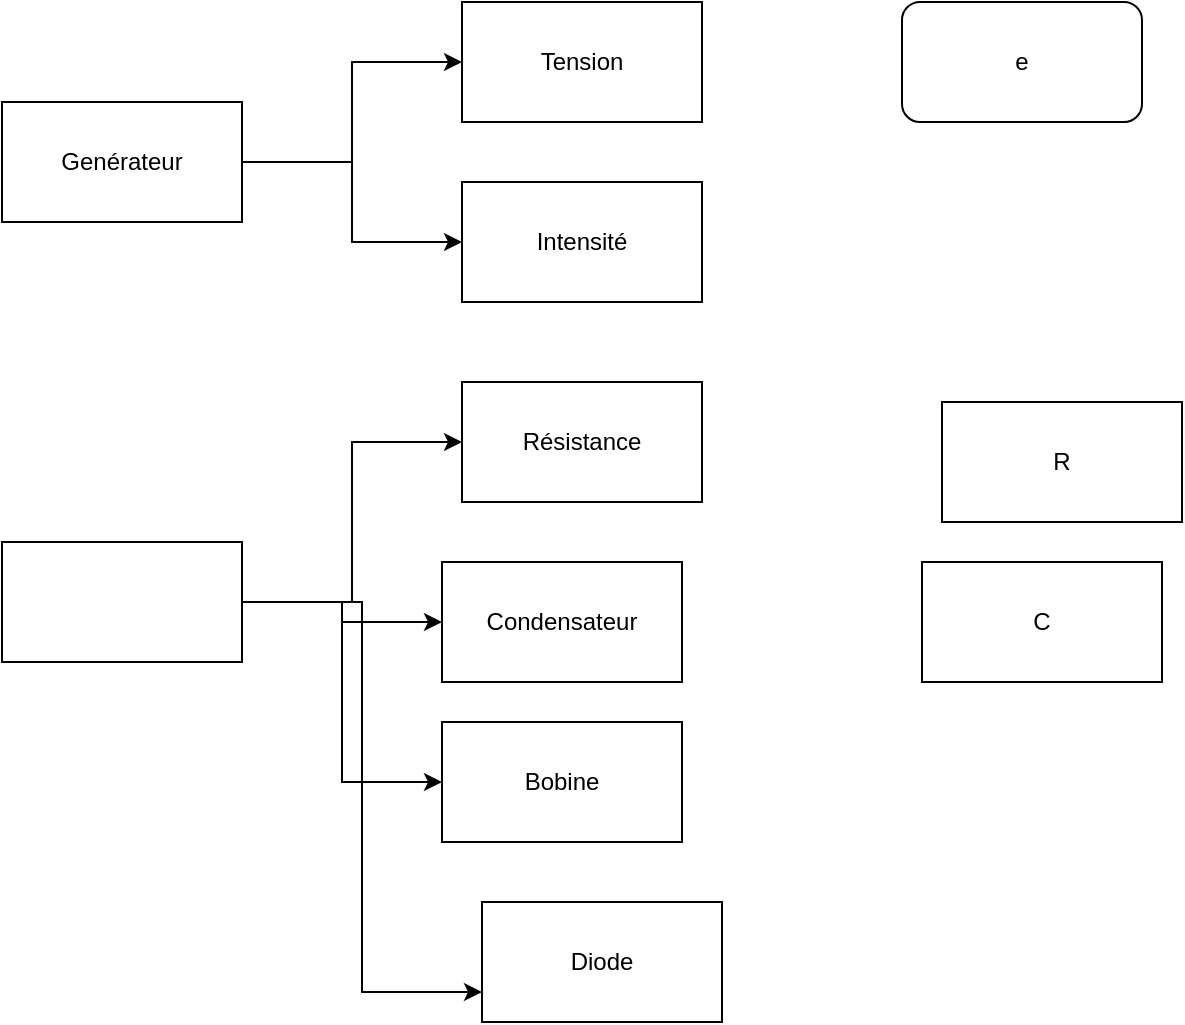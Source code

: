 <mxfile version="24.0.7" type="github">
  <diagram name="第 1 页" id="ZsiXpJCbAS5GoYoC2sJW">
    <mxGraphModel dx="1126" dy="561" grid="1" gridSize="10" guides="1" tooltips="1" connect="1" arrows="1" fold="1" page="1" pageScale="1" pageWidth="827" pageHeight="1169" math="0" shadow="0">
      <root>
        <mxCell id="0" />
        <mxCell id="1" parent="0" />
        <mxCell id="C6YjrJy6Eyx2pbIWGGXY-1" value="Résistance" style="whiteSpace=wrap;html=1;" vertex="1" parent="1">
          <mxGeometry x="-80" y="390" width="120" height="60" as="geometry" />
        </mxCell>
        <mxCell id="C6YjrJy6Eyx2pbIWGGXY-2" value="Condensateur" style="whiteSpace=wrap;html=1;" vertex="1" parent="1">
          <mxGeometry x="-90" y="480" width="120" height="60" as="geometry" />
        </mxCell>
        <mxCell id="C6YjrJy6Eyx2pbIWGGXY-3" value="Bobine" style="whiteSpace=wrap;html=1;" vertex="1" parent="1">
          <mxGeometry x="-90" y="560" width="120" height="60" as="geometry" />
        </mxCell>
        <mxCell id="C6YjrJy6Eyx2pbIWGGXY-4" value="Diode" style="whiteSpace=wrap;html=1;" vertex="1" parent="1">
          <mxGeometry x="-70" y="650" width="120" height="60" as="geometry" />
        </mxCell>
        <mxCell id="C6YjrJy6Eyx2pbIWGGXY-9" style="edgeStyle=orthogonalEdgeStyle;rounded=0;orthogonalLoop=1;jettySize=auto;html=1;exitX=1;exitY=0.5;exitDx=0;exitDy=0;" edge="1" parent="1" source="C6YjrJy6Eyx2pbIWGGXY-5" target="C6YjrJy6Eyx2pbIWGGXY-6">
          <mxGeometry relative="1" as="geometry" />
        </mxCell>
        <mxCell id="C6YjrJy6Eyx2pbIWGGXY-10" style="edgeStyle=orthogonalEdgeStyle;rounded=0;orthogonalLoop=1;jettySize=auto;html=1;exitX=1;exitY=0.5;exitDx=0;exitDy=0;entryX=0;entryY=0.5;entryDx=0;entryDy=0;" edge="1" parent="1" source="C6YjrJy6Eyx2pbIWGGXY-5" target="C6YjrJy6Eyx2pbIWGGXY-7">
          <mxGeometry relative="1" as="geometry" />
        </mxCell>
        <mxCell id="C6YjrJy6Eyx2pbIWGGXY-5" value="Genérateur" style="whiteSpace=wrap;html=1;" vertex="1" parent="1">
          <mxGeometry x="-310" y="250" width="120" height="60" as="geometry" />
        </mxCell>
        <mxCell id="C6YjrJy6Eyx2pbIWGGXY-6" value="Tension" style="whiteSpace=wrap;html=1;" vertex="1" parent="1">
          <mxGeometry x="-80" y="200" width="120" height="60" as="geometry" />
        </mxCell>
        <mxCell id="C6YjrJy6Eyx2pbIWGGXY-7" value="Intensité" style="whiteSpace=wrap;html=1;" vertex="1" parent="1">
          <mxGeometry x="-80" y="290" width="120" height="60" as="geometry" />
        </mxCell>
        <mxCell id="C6YjrJy6Eyx2pbIWGGXY-12" style="edgeStyle=orthogonalEdgeStyle;rounded=0;orthogonalLoop=1;jettySize=auto;html=1;exitX=1;exitY=0.5;exitDx=0;exitDy=0;entryX=0;entryY=0.5;entryDx=0;entryDy=0;" edge="1" parent="1" source="C6YjrJy6Eyx2pbIWGGXY-11" target="C6YjrJy6Eyx2pbIWGGXY-1">
          <mxGeometry relative="1" as="geometry" />
        </mxCell>
        <mxCell id="C6YjrJy6Eyx2pbIWGGXY-13" style="edgeStyle=orthogonalEdgeStyle;rounded=0;orthogonalLoop=1;jettySize=auto;html=1;exitX=1;exitY=0.5;exitDx=0;exitDy=0;entryX=0;entryY=0.5;entryDx=0;entryDy=0;" edge="1" parent="1" source="C6YjrJy6Eyx2pbIWGGXY-11" target="C6YjrJy6Eyx2pbIWGGXY-2">
          <mxGeometry relative="1" as="geometry" />
        </mxCell>
        <mxCell id="C6YjrJy6Eyx2pbIWGGXY-14" style="edgeStyle=orthogonalEdgeStyle;rounded=0;orthogonalLoop=1;jettySize=auto;html=1;exitX=1;exitY=0.5;exitDx=0;exitDy=0;entryX=0;entryY=0.5;entryDx=0;entryDy=0;" edge="1" parent="1" source="C6YjrJy6Eyx2pbIWGGXY-11" target="C6YjrJy6Eyx2pbIWGGXY-3">
          <mxGeometry relative="1" as="geometry" />
        </mxCell>
        <mxCell id="C6YjrJy6Eyx2pbIWGGXY-15" style="edgeStyle=orthogonalEdgeStyle;rounded=0;orthogonalLoop=1;jettySize=auto;html=1;exitX=1;exitY=0.5;exitDx=0;exitDy=0;entryX=0;entryY=0.75;entryDx=0;entryDy=0;" edge="1" parent="1" source="C6YjrJy6Eyx2pbIWGGXY-11" target="C6YjrJy6Eyx2pbIWGGXY-4">
          <mxGeometry relative="1" as="geometry" />
        </mxCell>
        <mxCell id="C6YjrJy6Eyx2pbIWGGXY-11" value="" style="whiteSpace=wrap;html=1;" vertex="1" parent="1">
          <mxGeometry x="-310" y="470" width="120" height="60" as="geometry" />
        </mxCell>
        <mxCell id="C6YjrJy6Eyx2pbIWGGXY-16" value="e" style="rounded=1;whiteSpace=wrap;html=1;" vertex="1" parent="1">
          <mxGeometry x="140" y="200" width="120" height="60" as="geometry" />
        </mxCell>
        <mxCell id="C6YjrJy6Eyx2pbIWGGXY-19" value="R" style="whiteSpace=wrap;html=1;" vertex="1" parent="1">
          <mxGeometry x="160" y="400" width="120" height="60" as="geometry" />
        </mxCell>
        <mxCell id="C6YjrJy6Eyx2pbIWGGXY-20" value="C" style="whiteSpace=wrap;html=1;" vertex="1" parent="1">
          <mxGeometry x="150" y="480" width="120" height="60" as="geometry" />
        </mxCell>
      </root>
    </mxGraphModel>
  </diagram>
</mxfile>
